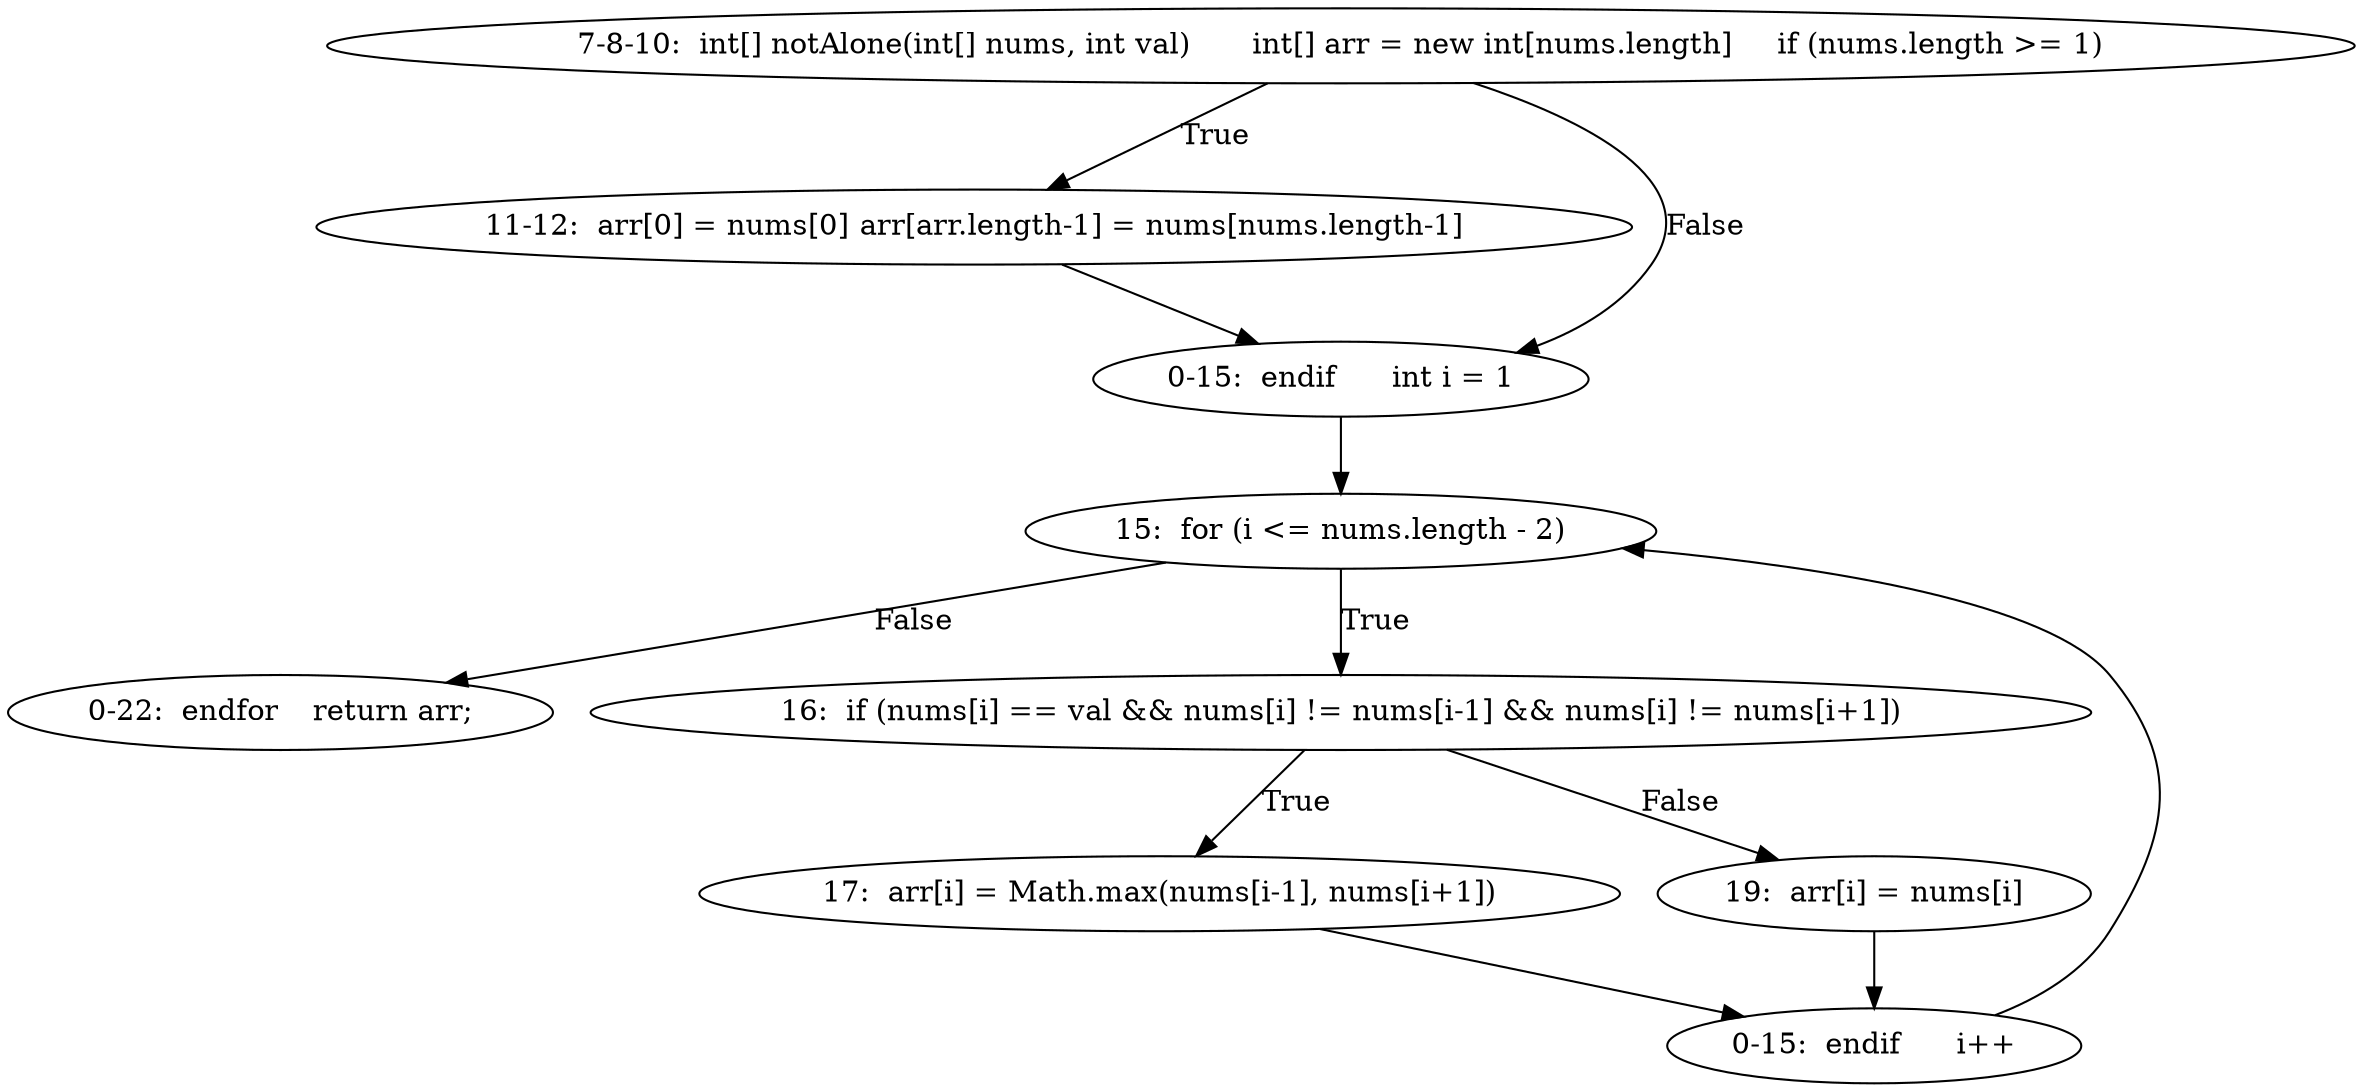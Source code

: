 digraph result_test { 
// graph-vertices
  a2  [label="7-8-10:  int[] notAlone(int[] nums, int val)	int[] arr = new int[nums.length]	if (nums.length >= 1)"]; 
  a3  [label="11-12:  arr[0] = nums[0]	arr[arr.length-1] = nums[nums.length-1]"]; 
  a4  [label="0-15:  endif	int i = 1"]; 
  7  [label="15:  for (i <= nums.length - 2)"]; 
  a5  [label="0-22:  endfor	return arr;"]; 
  10  [label="16:  if (nums[i] == val && nums[i] != nums[i-1] && nums[i] != nums[i+1])"]; 
  11  [label="17:  arr[i] = Math.max(nums[i-1], nums[i+1])"]; 
  13  [label="19:  arr[i] = nums[i]"]; 
  a6  [label="0-15:  endif	i++"]; 
// graph-edges
  a2 -> a3  [label="True"]; 
  a3 -> a4;
  a2 -> a4  [label="False"]; 
  a4 -> 7;
  7 -> a5  [label="False"]; 
  7 -> 10  [label="True"]; 
  10 -> 11  [label="True"]; 
  11 -> a6;
  10 -> 13  [label="False"]; 
  13 -> a6;
  a6 -> 7;
}
